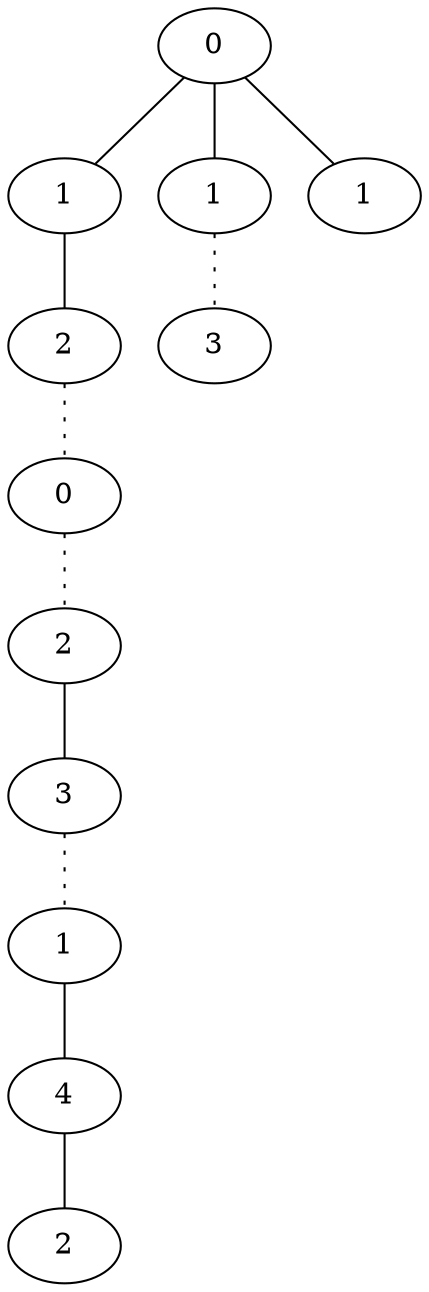 graph {
a0[label=0];
a1[label=1];
a2[label=2];
a3[label=0];
a4[label=2];
a5[label=3];
a6[label=1];
a7[label=4];
a8[label=2];
a9[label=1];
a10[label=3];
a11[label=1];
a0 -- a1;
a0 -- a9;
a0 -- a11;
a1 -- a2;
a2 -- a3 [style=dotted];
a3 -- a4 [style=dotted];
a4 -- a5;
a5 -- a6 [style=dotted];
a6 -- a7;
a7 -- a8;
a9 -- a10 [style=dotted];
}
